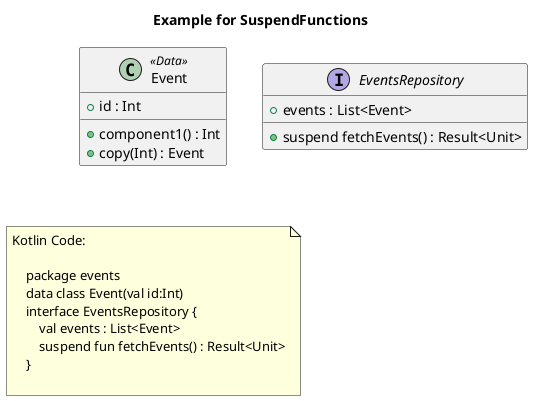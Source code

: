 @startuml
title Example for SuspendFunctions
'This file is generated by the GenerateExamplesForDoc test.

    'events.Event
    class "Event" as events_Event <<Data>>{
        + id : Int
		+ component1() : Int
		+ copy(Int) : Event
    }


    'events.EventsRepository
    interface "EventsRepository" as events_EventsRepository {
        + events : List<Event>
		+ suspend fetchEvents() : Result<Unit>
    }



 
note as note_of_code
Kotlin Code:

    package events
    data class Event(val id:Int)
    interface EventsRepository {
        val events : List<Event>
        suspend fun fetchEvents() : Result<Unit>
    }
    
end note
            
@enduml
